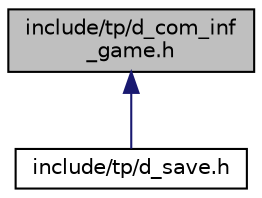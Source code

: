digraph "include/tp/d_com_inf_game.h"
{
 // LATEX_PDF_SIZE
  edge [fontname="Helvetica",fontsize="10",labelfontname="Helvetica",labelfontsize="10"];
  node [fontname="Helvetica",fontsize="10",shape=record];
  Node1 [label="include/tp/d_com_inf\l_game.h",height=0.2,width=0.4,color="black", fillcolor="grey75", style="filled", fontcolor="black",tooltip="Holds general game information."];
  Node1 -> Node2 [dir="back",color="midnightblue",fontsize="10",style="solid",fontname="Helvetica"];
  Node2 [label="include/tp/d_save.h",height=0.2,width=0.4,color="black", fillcolor="white", style="filled",URL="$dd/dba/d__save_8h.html",tooltip="Holds symbols of the d_save field."];
}
